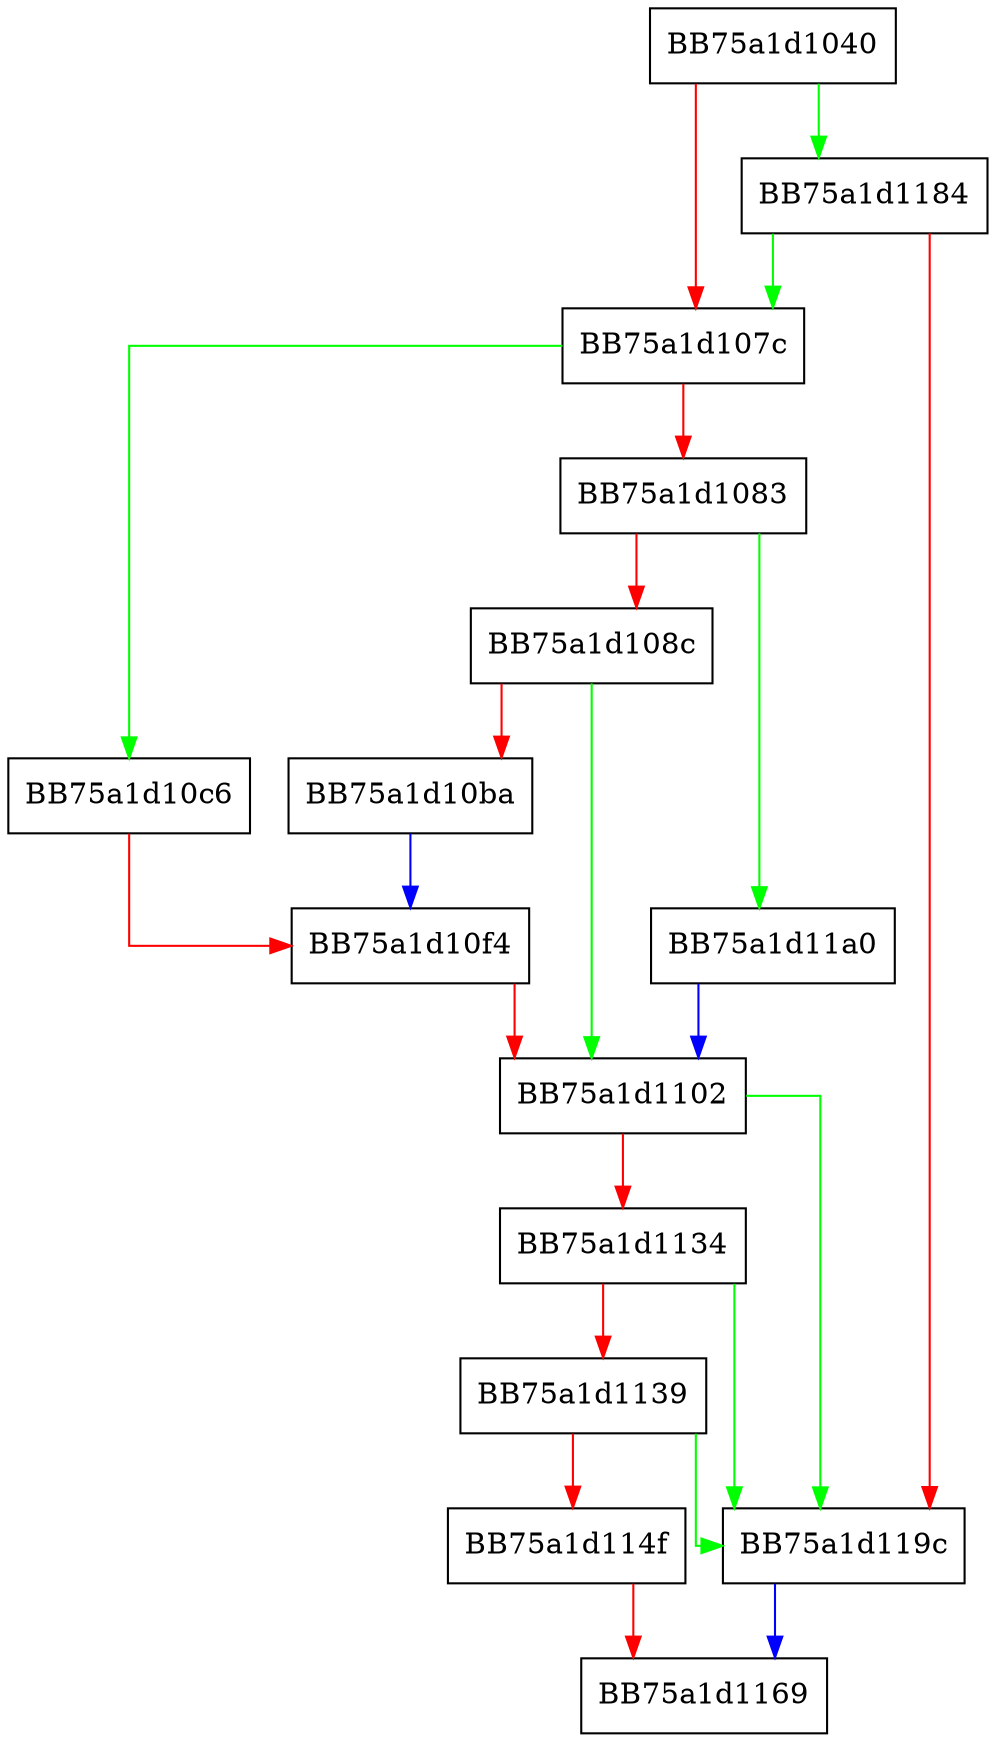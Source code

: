 digraph pushFuncExprTree {
  node [shape="box"];
  graph [splines=ortho];
  BB75a1d1040 -> BB75a1d1184 [color="green"];
  BB75a1d1040 -> BB75a1d107c [color="red"];
  BB75a1d107c -> BB75a1d10c6 [color="green"];
  BB75a1d107c -> BB75a1d1083 [color="red"];
  BB75a1d1083 -> BB75a1d11a0 [color="green"];
  BB75a1d1083 -> BB75a1d108c [color="red"];
  BB75a1d108c -> BB75a1d1102 [color="green"];
  BB75a1d108c -> BB75a1d10ba [color="red"];
  BB75a1d10ba -> BB75a1d10f4 [color="blue"];
  BB75a1d10c6 -> BB75a1d10f4 [color="red"];
  BB75a1d10f4 -> BB75a1d1102 [color="red"];
  BB75a1d1102 -> BB75a1d119c [color="green"];
  BB75a1d1102 -> BB75a1d1134 [color="red"];
  BB75a1d1134 -> BB75a1d119c [color="green"];
  BB75a1d1134 -> BB75a1d1139 [color="red"];
  BB75a1d1139 -> BB75a1d119c [color="green"];
  BB75a1d1139 -> BB75a1d114f [color="red"];
  BB75a1d114f -> BB75a1d1169 [color="red"];
  BB75a1d1184 -> BB75a1d107c [color="green"];
  BB75a1d1184 -> BB75a1d119c [color="red"];
  BB75a1d119c -> BB75a1d1169 [color="blue"];
  BB75a1d11a0 -> BB75a1d1102 [color="blue"];
}